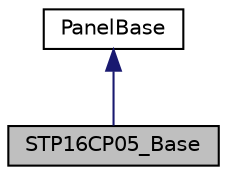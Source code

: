 digraph "STP16CP05_Base"
{
 // LATEX_PDF_SIZE
  edge [fontname="Helvetica",fontsize="10",labelfontname="Helvetica",labelfontsize="10"];
  node [fontname="Helvetica",fontsize="10",shape=record];
  Node1 [label="STP16CP05_Base",height=0.2,width=0.4,color="black", fillcolor="grey75", style="filled", fontcolor="black",tooltip="Base class of STP16CP05."];
  Node2 -> Node1 [dir="back",color="midnightblue",fontsize="10",style="solid",fontname="Helvetica"];
  Node2 [label="PanelBase",height=0.2,width=0.4,color="black", fillcolor="white", style="filled",URL="$classPanelBase.html",tooltip="1枚のLEDパネルを表すクラス"];
}

